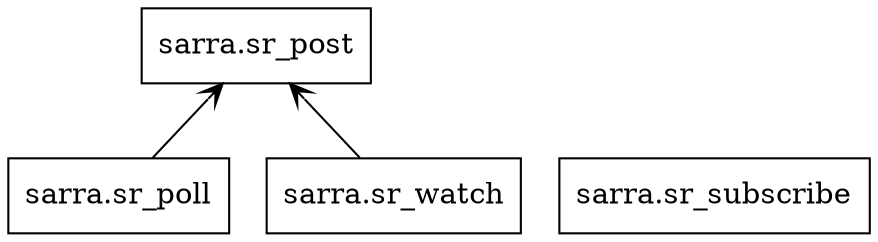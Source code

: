 digraph "packages" {
charset="utf-8"
rankdir=BT
"0" [label="sarra.sr_poll", shape="box"];
"1" [label="sarra.sr_post", shape="box"];
"2" [label="sarra.sr_subscribe", shape="box"];
"3" [label="sarra.sr_watch", shape="box"];
"0" -> "1" [arrowhead="open", arrowtail="none"];
"3" -> "1" [arrowhead="open", arrowtail="none"];
}
